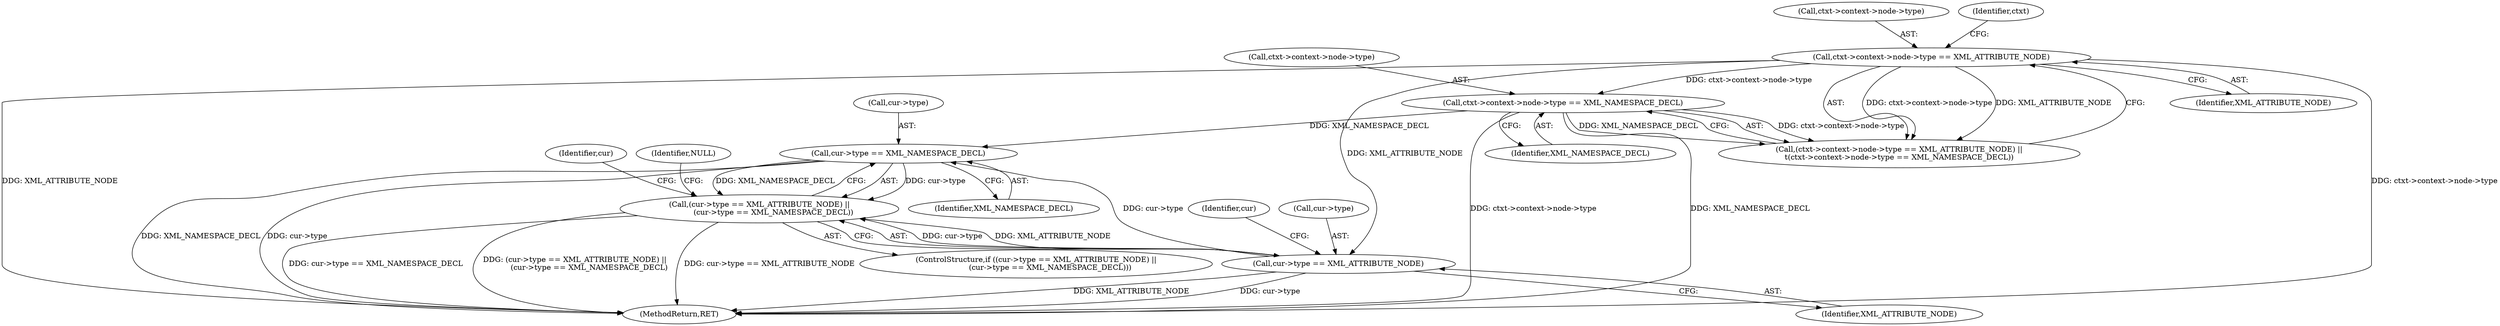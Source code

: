 digraph "1_Chrome_a44b00c88bc5ea35b5b150217c5fd6e4ce168e58@del" {
"1000151" [label="(Call,cur->type == XML_NAMESPACE_DECL)"];
"1000146" [label="(Call,cur->type == XML_ATTRIBUTE_NODE)"];
"1000119" [label="(Call,ctxt->context->node->type == XML_ATTRIBUTE_NODE)"];
"1000128" [label="(Call,ctxt->context->node->type == XML_NAMESPACE_DECL)"];
"1000145" [label="(Call,(cur->type == XML_ATTRIBUTE_NODE) ||\n            (cur->type == XML_NAMESPACE_DECL))"];
"1000120" [label="(Call,ctxt->context->node->type)"];
"1000153" [label="(Identifier,cur)"];
"1000150" [label="(Identifier,XML_ATTRIBUTE_NODE)"];
"1000136" [label="(Identifier,XML_NAMESPACE_DECL)"];
"1000127" [label="(Identifier,XML_ATTRIBUTE_NODE)"];
"1000118" [label="(Call,(ctxt->context->node->type == XML_ATTRIBUTE_NODE) ||\n\t(ctxt->context->node->type == XML_NAMESPACE_DECL))"];
"1000147" [label="(Call,cur->type)"];
"1000129" [label="(Call,ctxt->context->node->type)"];
"1000132" [label="(Identifier,ctxt)"];
"1000152" [label="(Call,cur->type)"];
"1000234" [label="(MethodReturn,RET)"];
"1000161" [label="(Identifier,cur)"];
"1000119" [label="(Call,ctxt->context->node->type == XML_ATTRIBUTE_NODE)"];
"1000128" [label="(Call,ctxt->context->node->type == XML_NAMESPACE_DECL)"];
"1000157" [label="(Identifier,NULL)"];
"1000145" [label="(Call,(cur->type == XML_ATTRIBUTE_NODE) ||\n            (cur->type == XML_NAMESPACE_DECL))"];
"1000155" [label="(Identifier,XML_NAMESPACE_DECL)"];
"1000146" [label="(Call,cur->type == XML_ATTRIBUTE_NODE)"];
"1000144" [label="(ControlStructure,if ((cur->type == XML_ATTRIBUTE_NODE) ||\n            (cur->type == XML_NAMESPACE_DECL)))"];
"1000151" [label="(Call,cur->type == XML_NAMESPACE_DECL)"];
"1000151" -> "1000145"  [label="AST: "];
"1000151" -> "1000155"  [label="CFG: "];
"1000152" -> "1000151"  [label="AST: "];
"1000155" -> "1000151"  [label="AST: "];
"1000145" -> "1000151"  [label="CFG: "];
"1000151" -> "1000234"  [label="DDG: cur->type"];
"1000151" -> "1000234"  [label="DDG: XML_NAMESPACE_DECL"];
"1000151" -> "1000145"  [label="DDG: cur->type"];
"1000151" -> "1000145"  [label="DDG: XML_NAMESPACE_DECL"];
"1000146" -> "1000151"  [label="DDG: cur->type"];
"1000128" -> "1000151"  [label="DDG: XML_NAMESPACE_DECL"];
"1000146" -> "1000145"  [label="AST: "];
"1000146" -> "1000150"  [label="CFG: "];
"1000147" -> "1000146"  [label="AST: "];
"1000150" -> "1000146"  [label="AST: "];
"1000153" -> "1000146"  [label="CFG: "];
"1000145" -> "1000146"  [label="CFG: "];
"1000146" -> "1000234"  [label="DDG: XML_ATTRIBUTE_NODE"];
"1000146" -> "1000234"  [label="DDG: cur->type"];
"1000146" -> "1000145"  [label="DDG: cur->type"];
"1000146" -> "1000145"  [label="DDG: XML_ATTRIBUTE_NODE"];
"1000119" -> "1000146"  [label="DDG: XML_ATTRIBUTE_NODE"];
"1000119" -> "1000118"  [label="AST: "];
"1000119" -> "1000127"  [label="CFG: "];
"1000120" -> "1000119"  [label="AST: "];
"1000127" -> "1000119"  [label="AST: "];
"1000132" -> "1000119"  [label="CFG: "];
"1000118" -> "1000119"  [label="CFG: "];
"1000119" -> "1000234"  [label="DDG: XML_ATTRIBUTE_NODE"];
"1000119" -> "1000234"  [label="DDG: ctxt->context->node->type"];
"1000119" -> "1000118"  [label="DDG: ctxt->context->node->type"];
"1000119" -> "1000118"  [label="DDG: XML_ATTRIBUTE_NODE"];
"1000119" -> "1000128"  [label="DDG: ctxt->context->node->type"];
"1000128" -> "1000118"  [label="AST: "];
"1000128" -> "1000136"  [label="CFG: "];
"1000129" -> "1000128"  [label="AST: "];
"1000136" -> "1000128"  [label="AST: "];
"1000118" -> "1000128"  [label="CFG: "];
"1000128" -> "1000234"  [label="DDG: ctxt->context->node->type"];
"1000128" -> "1000234"  [label="DDG: XML_NAMESPACE_DECL"];
"1000128" -> "1000118"  [label="DDG: ctxt->context->node->type"];
"1000128" -> "1000118"  [label="DDG: XML_NAMESPACE_DECL"];
"1000145" -> "1000144"  [label="AST: "];
"1000157" -> "1000145"  [label="CFG: "];
"1000161" -> "1000145"  [label="CFG: "];
"1000145" -> "1000234"  [label="DDG: cur->type == XML_NAMESPACE_DECL"];
"1000145" -> "1000234"  [label="DDG: (cur->type == XML_ATTRIBUTE_NODE) ||\n            (cur->type == XML_NAMESPACE_DECL)"];
"1000145" -> "1000234"  [label="DDG: cur->type == XML_ATTRIBUTE_NODE"];
}
